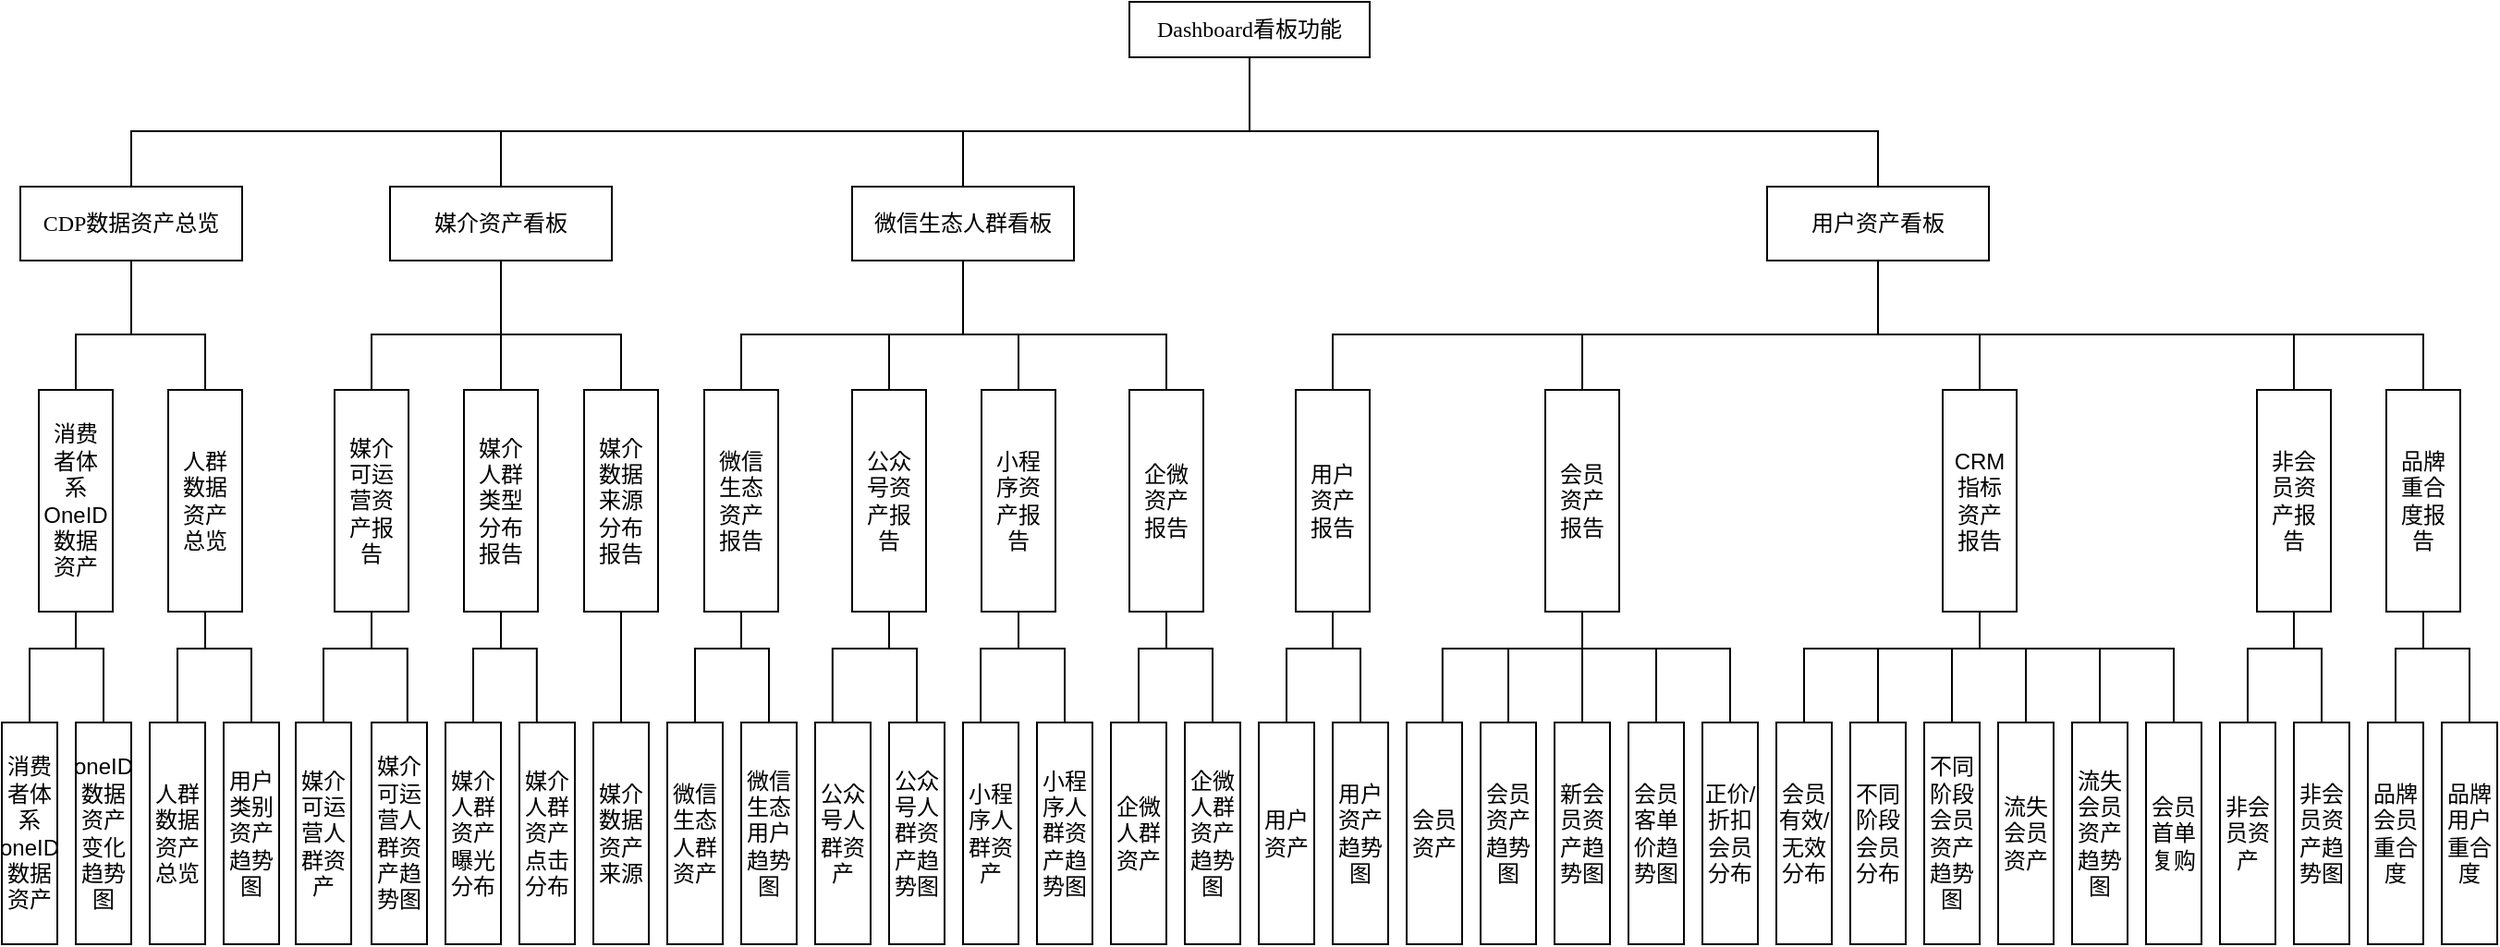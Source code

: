 <mxfile version="20.5.1" type="github"><diagram id="igIkLWl_I8CNIf3-y0DH" name="第 1 页"><mxGraphModel dx="1454" dy="836" grid="1" gridSize="10" guides="1" tooltips="1" connect="1" arrows="1" fold="1" page="1" pageScale="1" pageWidth="827" pageHeight="1169" math="0" shadow="0"><root><mxCell id="0"/><mxCell id="1" parent="0"/><mxCell id="1S4eVNWtwclJiUYLLemy-1" value="&lt;font style=&quot;font-size: 12px;&quot;&gt;&lt;span style=&quot;font-family: Calibri; text-align: justify; background-color: initial;&quot;&gt;D&lt;/span&gt;&lt;span style=&quot;text-align: justify; background-color: initial; font-family: 宋体;&quot;&gt;&lt;font style=&quot;font-size: 12px;&quot; face=&quot;Calibri&quot;&gt;ash&lt;/font&gt;&lt;/span&gt;&lt;span style=&quot;font-family: Calibri; text-align: justify; background-color: initial;&quot;&gt;board&lt;/span&gt;&lt;/font&gt;&lt;span style=&quot;font-family: Calibri; text-align: justify; background-color: initial;&quot;&gt;&lt;font style=&quot;font-size: 12px;&quot;&gt;看板&lt;/font&gt;&lt;/span&gt;功能" style="rounded=0;whiteSpace=wrap;html=1;" parent="1" vertex="1"><mxGeometry x="1040" y="130" width="130" height="30" as="geometry"/></mxCell><mxCell id="1S4eVNWtwclJiUYLLemy-4" value="&lt;div style=&quot;text-align: justify;&quot;&gt;&lt;span style=&quot;background-color: initial;&quot;&gt;&lt;font face=&quot;Calibri&quot;&gt;媒介资产看板&lt;/font&gt;&lt;/span&gt;&lt;/div&gt;" style="rounded=0;whiteSpace=wrap;html=1;" parent="1" vertex="1"><mxGeometry x="640" y="230" width="120" height="40" as="geometry"/></mxCell><mxCell id="1S4eVNWtwclJiUYLLemy-12" value="消费&lt;br&gt;者体&lt;br&gt;系OneID数据&lt;br&gt;资产" style="rounded=0;whiteSpace=wrap;html=1;" parent="1" vertex="1"><mxGeometry x="450" y="340" width="40" height="120" as="geometry"/></mxCell><mxCell id="1S4eVNWtwclJiUYLLemy-13" value="人群&lt;br&gt;数据&lt;br&gt;资产&lt;br&gt;总览" style="rounded=0;whiteSpace=wrap;html=1;" parent="1" vertex="1"><mxGeometry x="520" y="340" width="40" height="120" as="geometry"/></mxCell><mxCell id="1S4eVNWtwclJiUYLLemy-15" value="媒介&lt;br&gt;数据&lt;br&gt;来源&lt;br&gt;分布&lt;br&gt;报告" style="rounded=0;whiteSpace=wrap;html=1;" parent="1" vertex="1"><mxGeometry x="745" y="340" width="40" height="120" as="geometry"/></mxCell><mxCell id="1S4eVNWtwclJiUYLLemy-17" value="公众&lt;br&gt;号资&lt;br&gt;产报&lt;br&gt;告" style="rounded=0;whiteSpace=wrap;html=1;" parent="1" vertex="1"><mxGeometry x="890" y="340" width="40" height="120" as="geometry"/></mxCell><mxCell id="1S4eVNWtwclJiUYLLemy-19" value="媒介&lt;br&gt;可运&lt;br&gt;营资&lt;br&gt;产报&lt;br&gt;告" style="rounded=0;whiteSpace=wrap;html=1;" parent="1" vertex="1"><mxGeometry x="610" y="340" width="40" height="120" as="geometry"/></mxCell><mxCell id="1S4eVNWtwclJiUYLLemy-20" value="微信&lt;br&gt;生态&lt;br&gt;资产&lt;br&gt;报告" style="rounded=0;whiteSpace=wrap;html=1;" parent="1" vertex="1"><mxGeometry x="810" y="340" width="40" height="120" as="geometry"/></mxCell><mxCell id="1S4eVNWtwclJiUYLLemy-21" value="消费者体系oneID数据资产" style="rounded=0;whiteSpace=wrap;html=1;" parent="1" vertex="1"><mxGeometry x="430" y="520" width="30" height="120" as="geometry"/></mxCell><mxCell id="1S4eVNWtwclJiUYLLemy-27" value="oneID数据资产变化趋势图" style="rounded=0;whiteSpace=wrap;html=1;" parent="1" vertex="1"><mxGeometry x="470" y="520" width="30" height="120" as="geometry"/></mxCell><mxCell id="1S4eVNWtwclJiUYLLemy-28" value="人群数据资产总览" style="rounded=0;whiteSpace=wrap;html=1;" parent="1" vertex="1"><mxGeometry x="510" y="520" width="30" height="120" as="geometry"/></mxCell><mxCell id="1S4eVNWtwclJiUYLLemy-33" value="用户类别资产趋势图" style="rounded=0;whiteSpace=wrap;html=1;" parent="1" vertex="1"><mxGeometry x="550" y="520" width="30" height="120" as="geometry"/></mxCell><mxCell id="1S4eVNWtwclJiUYLLemy-35" value="媒介可运营人群资产" style="rounded=0;whiteSpace=wrap;html=1;" parent="1" vertex="1"><mxGeometry x="589" y="520" width="30" height="120" as="geometry"/></mxCell><mxCell id="1S4eVNWtwclJiUYLLemy-38" value="媒介可运营人群资产趋势图" style="rounded=0;whiteSpace=wrap;html=1;" parent="1" vertex="1"><mxGeometry x="630" y="520" width="30" height="120" as="geometry"/></mxCell><mxCell id="1S4eVNWtwclJiUYLLemy-39" value="媒介人群资产曝光分布" style="rounded=0;whiteSpace=wrap;html=1;" parent="1" vertex="1"><mxGeometry x="670" y="520" width="30" height="120" as="geometry"/></mxCell><mxCell id="1S4eVNWtwclJiUYLLemy-42" value="媒介人群资产点击分布" style="rounded=0;whiteSpace=wrap;html=1;" parent="1" vertex="1"><mxGeometry x="710" y="520" width="30" height="120" as="geometry"/></mxCell><mxCell id="1S4eVNWtwclJiUYLLemy-44" value="媒介数据资产来源" style="rounded=0;whiteSpace=wrap;html=1;" parent="1" vertex="1"><mxGeometry x="750" y="520" width="30" height="120" as="geometry"/></mxCell><mxCell id="1S4eVNWtwclJiUYLLemy-47" value="微信生态人群资产" style="rounded=0;whiteSpace=wrap;html=1;" parent="1" vertex="1"><mxGeometry x="790" y="520" width="30" height="120" as="geometry"/></mxCell><mxCell id="1S4eVNWtwclJiUYLLemy-48" value="微信生态用户趋势图" style="rounded=0;whiteSpace=wrap;html=1;" parent="1" vertex="1"><mxGeometry x="830" y="520" width="30" height="120" as="geometry"/></mxCell><mxCell id="1S4eVNWtwclJiUYLLemy-49" value="公众号人群资产" style="rounded=0;whiteSpace=wrap;html=1;" parent="1" vertex="1"><mxGeometry x="870" y="520" width="30" height="120" as="geometry"/></mxCell><mxCell id="1S4eVNWtwclJiUYLLemy-50" value="公众号人群资产趋势图" style="rounded=0;whiteSpace=wrap;html=1;" parent="1" vertex="1"><mxGeometry x="910" y="520" width="30" height="120" as="geometry"/></mxCell><mxCell id="1S4eVNWtwclJiUYLLemy-51" value="小程序人群资产" style="rounded=0;whiteSpace=wrap;html=1;" parent="1" vertex="1"><mxGeometry x="950" y="520" width="30" height="120" as="geometry"/></mxCell><mxCell id="1S4eVNWtwclJiUYLLemy-52" value="小程序人群资产趋势图" style="rounded=0;whiteSpace=wrap;html=1;" parent="1" vertex="1"><mxGeometry x="990" y="520" width="30" height="120" as="geometry"/></mxCell><mxCell id="1S4eVNWtwclJiUYLLemy-53" value="企微人群资产" style="rounded=0;whiteSpace=wrap;html=1;" parent="1" vertex="1"><mxGeometry x="1030" y="520" width="30" height="120" as="geometry"/></mxCell><mxCell id="1S4eVNWtwclJiUYLLemy-54" value="" style="endArrow=none;html=1;rounded=0;fontFamily=Helvetica;fontSize=12;exitX=0.5;exitY=0;exitDx=0;exitDy=0;" parent="1" source="1S4eVNWtwclJiUYLLemy-13" edge="1"><mxGeometry width="50" height="50" relative="1" as="geometry"><mxPoint x="710" y="410" as="sourcePoint"/><mxPoint x="470" y="310" as="targetPoint"/><Array as="points"><mxPoint x="540" y="310"/></Array></mxGeometry></mxCell><mxCell id="1S4eVNWtwclJiUYLLemy-55" value="" style="endArrow=none;html=1;rounded=0;fontFamily=Helvetica;fontSize=12;entryX=0.5;entryY=1;entryDx=0;entryDy=0;exitX=0.5;exitY=0;exitDx=0;exitDy=0;" parent="1" source="1S4eVNWtwclJiUYLLemy-12" target="w-ZVVSlZ8ugfORYiKf1F-1" edge="1"><mxGeometry width="50" height="50" relative="1" as="geometry"><mxPoint x="500" y="350" as="sourcePoint"/><mxPoint x="410" y="290" as="targetPoint"/><Array as="points"><mxPoint x="470" y="310"/><mxPoint x="500" y="310"/></Array></mxGeometry></mxCell><mxCell id="1S4eVNWtwclJiUYLLemy-56" value="" style="endArrow=none;html=1;rounded=0;fontFamily=Helvetica;fontSize=12;entryX=0.5;entryY=1;entryDx=0;entryDy=0;exitX=0.5;exitY=0;exitDx=0;exitDy=0;" parent="1" source="1S4eVNWtwclJiUYLLemy-19" target="1S4eVNWtwclJiUYLLemy-4" edge="1"><mxGeometry width="50" height="50" relative="1" as="geometry"><mxPoint x="290" y="360" as="sourcePoint"/><mxPoint x="210" y="310" as="targetPoint"/><Array as="points"><mxPoint x="630" y="310"/><mxPoint x="700" y="310"/></Array></mxGeometry></mxCell><mxCell id="1S4eVNWtwclJiUYLLemy-57" value="" style="endArrow=none;html=1;rounded=0;fontFamily=Helvetica;fontSize=12;exitX=0.5;exitY=1;exitDx=0;exitDy=0;entryX=0.5;entryY=0;entryDx=0;entryDy=0;" parent="1" source="1S4eVNWtwclJiUYLLemy-4" target="1S4eVNWtwclJiUYLLemy-15" edge="1"><mxGeometry width="50" height="50" relative="1" as="geometry"><mxPoint x="300" y="370" as="sourcePoint"/><mxPoint x="190" y="290" as="targetPoint"/><Array as="points"><mxPoint x="700" y="310"/><mxPoint x="765" y="310"/></Array></mxGeometry></mxCell><mxCell id="1S4eVNWtwclJiUYLLemy-58" value="" style="endArrow=none;html=1;rounded=0;fontFamily=Helvetica;fontSize=12;entryX=0.5;entryY=1;entryDx=0;entryDy=0;exitX=0.5;exitY=0;exitDx=0;exitDy=0;" parent="1" source="1S4eVNWtwclJiUYLLemy-20" target="w-ZVVSlZ8ugfORYiKf1F-2" edge="1"><mxGeometry width="50" height="50" relative="1" as="geometry"><mxPoint x="250" y="380" as="sourcePoint"/><mxPoint x="830" y="290" as="targetPoint"/><Array as="points"><mxPoint x="830" y="310"/><mxPoint x="950" y="310"/></Array></mxGeometry></mxCell><mxCell id="1S4eVNWtwclJiUYLLemy-59" value="" style="endArrow=none;html=1;rounded=0;fontFamily=Helvetica;fontSize=12;entryX=0.5;entryY=1;entryDx=0;entryDy=0;exitX=0.5;exitY=0;exitDx=0;exitDy=0;" parent="1" source="1S4eVNWtwclJiUYLLemy-17" target="w-ZVVSlZ8ugfORYiKf1F-2" edge="1"><mxGeometry width="50" height="50" relative="1" as="geometry"><mxPoint x="260" y="390" as="sourcePoint"/><mxPoint x="830" y="290" as="targetPoint"/><Array as="points"><mxPoint x="910" y="310"/><mxPoint x="950" y="310"/></Array></mxGeometry></mxCell><mxCell id="1S4eVNWtwclJiUYLLemy-60" value="" style="endArrow=none;html=1;rounded=0;fontFamily=Helvetica;fontSize=12;entryX=0.5;entryY=1;entryDx=0;entryDy=0;exitX=0.5;exitY=0;exitDx=0;exitDy=0;" parent="1" source="1S4eVNWtwclJiUYLLemy-21" target="1S4eVNWtwclJiUYLLemy-12" edge="1"><mxGeometry width="50" height="50" relative="1" as="geometry"><mxPoint x="610" y="400" as="sourcePoint"/><mxPoint x="530" y="350" as="targetPoint"/><Array as="points"><mxPoint x="445" y="480"/><mxPoint x="470" y="480"/></Array></mxGeometry></mxCell><mxCell id="1S4eVNWtwclJiUYLLemy-63" value="" style="endArrow=none;html=1;rounded=0;fontFamily=Helvetica;fontSize=12;entryX=0.5;entryY=1;entryDx=0;entryDy=0;exitX=0.5;exitY=0;exitDx=0;exitDy=0;" parent="1" source="1S4eVNWtwclJiUYLLemy-28" target="1S4eVNWtwclJiUYLLemy-13" edge="1"><mxGeometry width="50" height="50" relative="1" as="geometry"><mxPoint x="420" y="520" as="sourcePoint"/><mxPoint x="760" y="510" as="targetPoint"/><Array as="points"><mxPoint x="525" y="480"/><mxPoint x="540" y="480"/></Array></mxGeometry></mxCell><mxCell id="1S4eVNWtwclJiUYLLemy-68" value="" style="endArrow=none;html=1;rounded=0;fontFamily=Helvetica;fontSize=12;entryX=0.5;entryY=1;entryDx=0;entryDy=0;exitX=0.5;exitY=0;exitDx=0;exitDy=0;" parent="1" source="1S4eVNWtwclJiUYLLemy-35" target="1S4eVNWtwclJiUYLLemy-19" edge="1"><mxGeometry width="50" height="50" relative="1" as="geometry"><mxPoint x="570" y="520" as="sourcePoint"/><mxPoint x="640" y="460" as="targetPoint"/><Array as="points"><mxPoint x="604" y="480"/><mxPoint x="630" y="480"/></Array></mxGeometry></mxCell><mxCell id="1S4eVNWtwclJiUYLLemy-75" value="" style="endArrow=none;html=1;rounded=0;fontFamily=Helvetica;fontSize=12;edgeStyle=elbowEdgeStyle;elbow=vertical;entryX=0.5;entryY=1;entryDx=0;entryDy=0;exitX=0.5;exitY=0;exitDx=0;exitDy=0;" parent="1" source="1S4eVNWtwclJiUYLLemy-27" target="1S4eVNWtwclJiUYLLemy-12" edge="1"><mxGeometry width="50" height="50" relative="1" as="geometry"><mxPoint x="449.41" y="520" as="sourcePoint"/><mxPoint x="449.41" y="460" as="targetPoint"/><Array as="points"><mxPoint x="470" y="480"/><mxPoint x="410" y="480"/></Array></mxGeometry></mxCell><mxCell id="1S4eVNWtwclJiUYLLemy-80" value="" style="endArrow=none;html=1;rounded=0;fontFamily=Helvetica;fontSize=12;edgeStyle=elbowEdgeStyle;elbow=vertical;entryX=0.5;entryY=1;entryDx=0;entryDy=0;exitX=0.5;exitY=0;exitDx=0;exitDy=0;" parent="1" source="1S4eVNWtwclJiUYLLemy-33" target="1S4eVNWtwclJiUYLLemy-13" edge="1"><mxGeometry width="50" height="50" relative="1" as="geometry"><mxPoint x="569.41" y="520" as="sourcePoint"/><mxPoint x="569.41" y="460" as="targetPoint"/><Array as="points"><mxPoint x="565" y="480"/></Array></mxGeometry></mxCell><mxCell id="1S4eVNWtwclJiUYLLemy-83" value="" style="endArrow=none;html=1;rounded=0;fontFamily=Helvetica;fontSize=12;edgeStyle=elbowEdgeStyle;elbow=vertical;entryX=0.5;entryY=1;entryDx=0;entryDy=0;" parent="1" target="1S4eVNWtwclJiUYLLemy-19" edge="1"><mxGeometry width="50" height="50" relative="1" as="geometry"><mxPoint x="649.41" y="520" as="sourcePoint"/><mxPoint x="640" y="460" as="targetPoint"/><Array as="points"><mxPoint x="650" y="480"/></Array></mxGeometry></mxCell><mxCell id="1S4eVNWtwclJiUYLLemy-84" value="" style="endArrow=none;html=1;rounded=0;fontFamily=Helvetica;fontSize=12;edgeStyle=elbowEdgeStyle;elbow=vertical;entryX=0.5;entryY=1;entryDx=0;entryDy=0;exitX=0.5;exitY=0;exitDx=0;exitDy=0;" parent="1" source="1S4eVNWtwclJiUYLLemy-39" target="w-ZVVSlZ8ugfORYiKf1F-5" edge="1"><mxGeometry width="50" height="50" relative="1" as="geometry"><mxPoint x="629.41" y="520" as="sourcePoint"/><mxPoint x="590" y="460" as="targetPoint"/><Array as="points"><mxPoint x="670" y="480"/></Array></mxGeometry></mxCell><mxCell id="1S4eVNWtwclJiUYLLemy-87" value="" style="endArrow=none;html=1;rounded=0;fontFamily=Helvetica;fontSize=12;edgeStyle=elbowEdgeStyle;elbow=vertical;entryX=0.5;entryY=1;entryDx=0;entryDy=0;" parent="1" target="w-ZVVSlZ8ugfORYiKf1F-5" edge="1"><mxGeometry width="50" height="50" relative="1" as="geometry"><mxPoint x="719.41" y="520" as="sourcePoint"/><mxPoint x="719.41" y="460" as="targetPoint"/><Array as="points"><mxPoint x="740" y="480"/></Array></mxGeometry></mxCell><mxCell id="1S4eVNWtwclJiUYLLemy-89" value="" style="endArrow=none;html=1;rounded=0;fontFamily=Helvetica;fontSize=12;edgeStyle=elbowEdgeStyle;elbow=vertical;entryX=0.5;entryY=1;entryDx=0;entryDy=0;exitX=0.5;exitY=0;exitDx=0;exitDy=0;" parent="1" source="1S4eVNWtwclJiUYLLemy-44" target="1S4eVNWtwclJiUYLLemy-15" edge="1"><mxGeometry width="50" height="50" relative="1" as="geometry"><mxPoint x="780.0" y="520" as="sourcePoint"/><mxPoint x="780.0" y="460" as="targetPoint"/><Array as="points"><mxPoint x="770" y="480"/></Array></mxGeometry></mxCell><mxCell id="1S4eVNWtwclJiUYLLemy-92" value="" style="endArrow=none;html=1;rounded=0;fontFamily=Helvetica;fontSize=12;edgeStyle=elbowEdgeStyle;elbow=vertical;entryX=0.5;entryY=1;entryDx=0;entryDy=0;exitX=0.5;exitY=0;exitDx=0;exitDy=0;" parent="1" source="1S4eVNWtwclJiUYLLemy-47" target="1S4eVNWtwclJiUYLLemy-20" edge="1"><mxGeometry width="50" height="50" relative="1" as="geometry"><mxPoint x="769.41" y="520" as="sourcePoint"/><mxPoint x="769.41" y="460" as="targetPoint"/><Array as="points"><mxPoint x="810" y="480"/></Array></mxGeometry></mxCell><mxCell id="1S4eVNWtwclJiUYLLemy-93" value="" style="endArrow=none;html=1;rounded=0;fontFamily=Helvetica;fontSize=12;edgeStyle=elbowEdgeStyle;elbow=vertical;entryX=0.5;entryY=1;entryDx=0;entryDy=0;exitX=0.5;exitY=0;exitDx=0;exitDy=0;" parent="1" source="1S4eVNWtwclJiUYLLemy-48" target="1S4eVNWtwclJiUYLLemy-20" edge="1"><mxGeometry width="50" height="50" relative="1" as="geometry"><mxPoint x="799.41" y="520" as="sourcePoint"/><mxPoint x="799.41" y="460" as="targetPoint"/><Array as="points"><mxPoint x="820" y="480"/></Array></mxGeometry></mxCell><mxCell id="1S4eVNWtwclJiUYLLemy-96" value="" style="endArrow=none;html=1;rounded=0;fontFamily=Helvetica;fontSize=12;edgeStyle=elbowEdgeStyle;elbow=vertical;entryX=0.5;entryY=1;entryDx=0;entryDy=0;" parent="1" target="1S4eVNWtwclJiUYLLemy-17" edge="1"><mxGeometry width="50" height="50" relative="1" as="geometry"><mxPoint x="879.41" y="520" as="sourcePoint"/><mxPoint x="879.41" y="460" as="targetPoint"/><Array as="points"><mxPoint x="860" y="480"/></Array></mxGeometry></mxCell><mxCell id="1S4eVNWtwclJiUYLLemy-97" value="" style="endArrow=none;html=1;rounded=0;fontFamily=Helvetica;fontSize=12;edgeStyle=elbowEdgeStyle;elbow=vertical;entryX=0.5;entryY=1;entryDx=0;entryDy=0;exitX=0.5;exitY=0;exitDx=0;exitDy=0;" parent="1" source="1S4eVNWtwclJiUYLLemy-50" target="1S4eVNWtwclJiUYLLemy-17" edge="1"><mxGeometry width="50" height="50" relative="1" as="geometry"><mxPoint x="909.41" y="520" as="sourcePoint"/><mxPoint x="909.41" y="460" as="targetPoint"/><Array as="points"><mxPoint x="920" y="480"/><mxPoint x="880" y="480"/></Array></mxGeometry></mxCell><mxCell id="1S4eVNWtwclJiUYLLemy-98" value="" style="endArrow=none;html=1;rounded=0;fontFamily=Helvetica;fontSize=12;edgeStyle=elbowEdgeStyle;elbow=vertical;entryX=0.5;entryY=1;entryDx=0;entryDy=0;exitX=0.5;exitY=0;exitDx=0;exitDy=0;" parent="1" source="1S4eVNWtwclJiUYLLemy-52" target="w-ZVVSlZ8ugfORYiKf1F-9" edge="1"><mxGeometry width="50" height="50" relative="1" as="geometry"><mxPoint x="929.41" y="520" as="sourcePoint"/><mxPoint x="929.41" y="460" as="targetPoint"/><Array as="points"><mxPoint x="980" y="480"/></Array></mxGeometry></mxCell><mxCell id="w-ZVVSlZ8ugfORYiKf1F-1" value="&lt;div style=&quot;text-align: justify;&quot;&gt;&lt;font face=&quot;Calibri&quot;&gt;CDP数据资产总览&lt;/font&gt;&lt;/div&gt;" style="rounded=0;whiteSpace=wrap;html=1;" parent="1" vertex="1"><mxGeometry x="440" y="230" width="120" height="40" as="geometry"/></mxCell><mxCell id="w-ZVVSlZ8ugfORYiKf1F-2" value="&lt;div style=&quot;text-align: justify;&quot;&gt;&lt;span style=&quot;background-color: initial;&quot;&gt;&lt;font face=&quot;Calibri&quot;&gt;微信生态人群看板&lt;/font&gt;&lt;/span&gt;&lt;/div&gt;" style="rounded=0;whiteSpace=wrap;html=1;" parent="1" vertex="1"><mxGeometry x="890" y="230" width="120" height="40" as="geometry"/></mxCell><mxCell id="w-ZVVSlZ8ugfORYiKf1F-3" value="&lt;div style=&quot;text-align: justify;&quot;&gt;&lt;span style=&quot;background-color: initial;&quot;&gt;&lt;font face=&quot;Calibri&quot;&gt;用户资产看板&lt;/font&gt;&lt;/span&gt;&lt;/div&gt;" style="rounded=0;whiteSpace=wrap;html=1;" parent="1" vertex="1"><mxGeometry x="1385" y="230" width="120" height="40" as="geometry"/></mxCell><mxCell id="w-ZVVSlZ8ugfORYiKf1F-5" value="媒介&lt;br&gt;人群&lt;br&gt;类型&lt;br&gt;分布&lt;br&gt;报告" style="rounded=0;whiteSpace=wrap;html=1;" parent="1" vertex="1"><mxGeometry x="680" y="340" width="40" height="120" as="geometry"/></mxCell><mxCell id="w-ZVVSlZ8ugfORYiKf1F-8" value="" style="endArrow=none;html=1;rounded=0;fontSize=12;entryX=0.5;entryY=1;entryDx=0;entryDy=0;exitX=0.5;exitY=0;exitDx=0;exitDy=0;" parent="1" source="w-ZVVSlZ8ugfORYiKf1F-5" target="1S4eVNWtwclJiUYLLemy-4" edge="1"><mxGeometry width="50" height="50" relative="1" as="geometry"><mxPoint x="330" y="420" as="sourcePoint"/><mxPoint x="380" y="370" as="targetPoint"/></mxGeometry></mxCell><mxCell id="w-ZVVSlZ8ugfORYiKf1F-9" value="小程&lt;br&gt;序资&lt;br&gt;产报&lt;br&gt;告" style="rounded=0;whiteSpace=wrap;html=1;" parent="1" vertex="1"><mxGeometry x="960" y="340" width="40" height="120" as="geometry"/></mxCell><mxCell id="w-ZVVSlZ8ugfORYiKf1F-10" value="企微&lt;br&gt;资产&lt;br&gt;报告" style="rounded=0;whiteSpace=wrap;html=1;" parent="1" vertex="1"><mxGeometry x="1040" y="340" width="40" height="120" as="geometry"/></mxCell><mxCell id="w-ZVVSlZ8ugfORYiKf1F-11" value="企微人群资产趋势图" style="rounded=0;whiteSpace=wrap;html=1;" parent="1" vertex="1"><mxGeometry x="1070" y="520" width="30" height="120" as="geometry"/></mxCell><mxCell id="w-ZVVSlZ8ugfORYiKf1F-12" value="" style="endArrow=none;html=1;rounded=0;fontFamily=Helvetica;fontSize=12;edgeStyle=elbowEdgeStyle;elbow=vertical;entryX=0.5;entryY=1;entryDx=0;entryDy=0;" parent="1" target="w-ZVVSlZ8ugfORYiKf1F-9" edge="1"><mxGeometry width="50" height="50" relative="1" as="geometry"><mxPoint x="959.55" y="520" as="sourcePoint"/><mxPoint x="959.55" y="460" as="targetPoint"/><Array as="points"><mxPoint x="970" y="480"/></Array></mxGeometry></mxCell><mxCell id="w-ZVVSlZ8ugfORYiKf1F-13" value="" style="endArrow=none;html=1;rounded=0;fontFamily=Helvetica;fontSize=12;edgeStyle=elbowEdgeStyle;elbow=vertical;entryX=0.5;entryY=1;entryDx=0;entryDy=0;exitX=0.5;exitY=0;exitDx=0;exitDy=0;" parent="1" source="1S4eVNWtwclJiUYLLemy-53" target="w-ZVVSlZ8ugfORYiKf1F-10" edge="1"><mxGeometry width="50" height="50" relative="1" as="geometry"><mxPoint x="1019.55" y="520" as="sourcePoint"/><mxPoint x="1040" y="460" as="targetPoint"/><Array as="points"><mxPoint x="1040" y="480"/></Array></mxGeometry></mxCell><mxCell id="w-ZVVSlZ8ugfORYiKf1F-14" value="" style="endArrow=none;html=1;rounded=0;fontFamily=Helvetica;fontSize=12;edgeStyle=elbowEdgeStyle;elbow=vertical;entryX=0.5;entryY=1;entryDx=0;entryDy=0;exitX=0.5;exitY=0;exitDx=0;exitDy=0;" parent="1" target="w-ZVVSlZ8ugfORYiKf1F-10" edge="1"><mxGeometry width="50" height="50" relative="1" as="geometry"><mxPoint x="1085.0" y="520" as="sourcePoint"/><mxPoint x="1060" y="460" as="targetPoint"/><Array as="points"><mxPoint x="1060" y="480"/></Array></mxGeometry></mxCell><mxCell id="w-ZVVSlZ8ugfORYiKf1F-15" value="" style="endArrow=none;html=1;rounded=0;fontFamily=Helvetica;fontSize=12;entryX=0.5;entryY=1;entryDx=0;entryDy=0;exitX=0.5;exitY=0;exitDx=0;exitDy=0;" parent="1" source="w-ZVVSlZ8ugfORYiKf1F-9" target="w-ZVVSlZ8ugfORYiKf1F-2" edge="1"><mxGeometry width="50" height="50" relative="1" as="geometry"><mxPoint x="930" y="340" as="sourcePoint"/><mxPoint x="920" y="290" as="targetPoint"/><Array as="points"><mxPoint x="980" y="310"/><mxPoint x="930" y="310"/><mxPoint x="950" y="310"/></Array></mxGeometry></mxCell><mxCell id="w-ZVVSlZ8ugfORYiKf1F-16" value="" style="endArrow=none;html=1;rounded=0;fontFamily=Helvetica;fontSize=12;entryX=0.5;entryY=1;entryDx=0;entryDy=0;exitX=0.5;exitY=0;exitDx=0;exitDy=0;" parent="1" source="w-ZVVSlZ8ugfORYiKf1F-10" target="w-ZVVSlZ8ugfORYiKf1F-2" edge="1"><mxGeometry width="50" height="50" relative="1" as="geometry"><mxPoint x="1020" y="340" as="sourcePoint"/><mxPoint x="980" y="210" as="targetPoint"/><Array as="points"><mxPoint x="1060" y="310"/><mxPoint x="1020" y="310"/><mxPoint x="950" y="310"/></Array></mxGeometry></mxCell><mxCell id="w-ZVVSlZ8ugfORYiKf1F-17" value="会员&lt;br&gt;资产&lt;br&gt;报告" style="rounded=0;whiteSpace=wrap;html=1;" parent="1" vertex="1"><mxGeometry x="1265" y="340" width="40" height="120" as="geometry"/></mxCell><mxCell id="w-ZVVSlZ8ugfORYiKf1F-18" value="用户&lt;br&gt;资产&lt;br&gt;报告" style="rounded=0;whiteSpace=wrap;html=1;" parent="1" vertex="1"><mxGeometry x="1130" y="340" width="40" height="120" as="geometry"/></mxCell><mxCell id="w-ZVVSlZ8ugfORYiKf1F-19" value="用户资产" style="rounded=0;whiteSpace=wrap;html=1;" parent="1" vertex="1"><mxGeometry x="1110" y="520" width="30" height="120" as="geometry"/></mxCell><mxCell id="w-ZVVSlZ8ugfORYiKf1F-20" value="用户资产趋势图" style="rounded=0;whiteSpace=wrap;html=1;" parent="1" vertex="1"><mxGeometry x="1150" y="520" width="30" height="120" as="geometry"/></mxCell><mxCell id="w-ZVVSlZ8ugfORYiKf1F-21" value="会员资产" style="rounded=0;whiteSpace=wrap;html=1;" parent="1" vertex="1"><mxGeometry x="1190" y="520" width="30" height="120" as="geometry"/></mxCell><mxCell id="w-ZVVSlZ8ugfORYiKf1F-22" value="会员资产趋势图" style="rounded=0;whiteSpace=wrap;html=1;" parent="1" vertex="1"><mxGeometry x="1230" y="520" width="30" height="120" as="geometry"/></mxCell><mxCell id="w-ZVVSlZ8ugfORYiKf1F-23" value="会员有效/无效分布" style="rounded=0;whiteSpace=wrap;html=1;" parent="1" vertex="1"><mxGeometry x="1390" y="520" width="30" height="120" as="geometry"/></mxCell><mxCell id="w-ZVVSlZ8ugfORYiKf1F-24" value="不同阶段会员资产趋势图" style="rounded=0;whiteSpace=wrap;html=1;" parent="1" vertex="1"><mxGeometry x="1470" y="520" width="30" height="120" as="geometry"/></mxCell><mxCell id="w-ZVVSlZ8ugfORYiKf1F-25" value="非会员资产" style="rounded=0;whiteSpace=wrap;html=1;" parent="1" vertex="1"><mxGeometry x="1630" y="520" width="30" height="120" as="geometry"/></mxCell><mxCell id="w-ZVVSlZ8ugfORYiKf1F-26" value="" style="endArrow=none;html=1;rounded=0;fontFamily=Helvetica;fontSize=12;edgeStyle=elbowEdgeStyle;elbow=vertical;entryX=0.5;entryY=1;entryDx=0;entryDy=0;exitX=0.5;exitY=0;exitDx=0;exitDy=0;" parent="1" source="w-ZVVSlZ8ugfORYiKf1F-19" target="w-ZVVSlZ8ugfORYiKf1F-18" edge="1"><mxGeometry width="50" height="50" relative="1" as="geometry"><mxPoint x="1089.41" y="520" as="sourcePoint"/><mxPoint x="1089.41" y="460" as="targetPoint"/><Array as="points"><mxPoint x="1130" y="480"/></Array></mxGeometry></mxCell><mxCell id="w-ZVVSlZ8ugfORYiKf1F-27" value="" style="endArrow=none;html=1;rounded=0;fontFamily=Helvetica;fontSize=12;edgeStyle=elbowEdgeStyle;elbow=vertical;entryX=0.5;entryY=1;entryDx=0;entryDy=0;exitX=0.5;exitY=0;exitDx=0;exitDy=0;" parent="1" source="w-ZVVSlZ8ugfORYiKf1F-20" target="w-ZVVSlZ8ugfORYiKf1F-18" edge="1"><mxGeometry width="50" height="50" relative="1" as="geometry"><mxPoint x="1119.41" y="520" as="sourcePoint"/><mxPoint x="1119.41" y="460" as="targetPoint"/><Array as="points"><mxPoint x="1140" y="480"/></Array></mxGeometry></mxCell><mxCell id="w-ZVVSlZ8ugfORYiKf1F-28" value="" style="endArrow=none;html=1;rounded=0;fontFamily=Helvetica;fontSize=12;edgeStyle=elbowEdgeStyle;elbow=vertical;entryX=0.5;entryY=1;entryDx=0;entryDy=0;" parent="1" target="w-ZVVSlZ8ugfORYiKf1F-17" edge="1"><mxGeometry width="50" height="50" relative="1" as="geometry"><mxPoint x="1209.41" y="520" as="sourcePoint"/><mxPoint x="1209.41" y="460" as="targetPoint"/><Array as="points"><mxPoint x="1190" y="480"/></Array></mxGeometry></mxCell><mxCell id="w-ZVVSlZ8ugfORYiKf1F-29" value="" style="endArrow=none;html=1;rounded=0;fontFamily=Helvetica;fontSize=12;edgeStyle=elbowEdgeStyle;elbow=vertical;entryX=0.5;entryY=1;entryDx=0;entryDy=0;exitX=0.5;exitY=0;exitDx=0;exitDy=0;" parent="1" source="w-ZVVSlZ8ugfORYiKf1F-22" target="w-ZVVSlZ8ugfORYiKf1F-17" edge="1"><mxGeometry width="50" height="50" relative="1" as="geometry"><mxPoint x="1239.41" y="520" as="sourcePoint"/><mxPoint x="1239.41" y="460" as="targetPoint"/><Array as="points"><mxPoint x="1280" y="480"/><mxPoint x="1250" y="500"/><mxPoint x="1210" y="480"/></Array></mxGeometry></mxCell><mxCell id="w-ZVVSlZ8ugfORYiKf1F-30" value="" style="endArrow=none;html=1;rounded=0;fontFamily=Helvetica;fontSize=12;edgeStyle=elbowEdgeStyle;elbow=vertical;entryX=0.5;entryY=1;entryDx=0;entryDy=0;exitX=0.5;exitY=0;exitDx=0;exitDy=0;" parent="1" source="w-ZVVSlZ8ugfORYiKf1F-24" target="w-ZVVSlZ8ugfORYiKf1F-31" edge="1"><mxGeometry width="50" height="50" relative="1" as="geometry"><mxPoint x="1449.41" y="520" as="sourcePoint"/><mxPoint x="1449.41" y="460" as="targetPoint"/><Array as="points"><mxPoint x="1500" y="480"/></Array></mxGeometry></mxCell><mxCell id="w-ZVVSlZ8ugfORYiKf1F-31" value="CRM指标&lt;br&gt;资产&lt;br&gt;报告" style="rounded=0;whiteSpace=wrap;html=1;" parent="1" vertex="1"><mxGeometry x="1480" y="340" width="40" height="120" as="geometry"/></mxCell><mxCell id="w-ZVVSlZ8ugfORYiKf1F-32" value="非会&lt;br&gt;员资&lt;br&gt;产报&lt;br&gt;告" style="rounded=0;whiteSpace=wrap;html=1;" parent="1" vertex="1"><mxGeometry x="1650" y="340" width="40" height="120" as="geometry"/></mxCell><mxCell id="w-ZVVSlZ8ugfORYiKf1F-33" value="非会员资产趋势图" style="rounded=0;whiteSpace=wrap;html=1;" parent="1" vertex="1"><mxGeometry x="1670" y="520" width="30" height="120" as="geometry"/></mxCell><mxCell id="w-ZVVSlZ8ugfORYiKf1F-34" value="" style="endArrow=none;html=1;rounded=0;fontFamily=Helvetica;fontSize=12;edgeStyle=elbowEdgeStyle;elbow=vertical;entryX=0.5;entryY=1;entryDx=0;entryDy=0;exitX=0.5;exitY=0;exitDx=0;exitDy=0;" parent="1" source="w-ZVVSlZ8ugfORYiKf1F-23" target="w-ZVVSlZ8ugfORYiKf1F-31" edge="1"><mxGeometry width="50" height="50" relative="1" as="geometry"><mxPoint x="1479.55" y="520" as="sourcePoint"/><mxPoint x="1479.55" y="460" as="targetPoint"/><Array as="points"><mxPoint x="1490" y="480"/></Array></mxGeometry></mxCell><mxCell id="w-ZVVSlZ8ugfORYiKf1F-35" value="" style="endArrow=none;html=1;rounded=0;fontFamily=Helvetica;fontSize=12;edgeStyle=elbowEdgeStyle;elbow=vertical;entryX=0.5;entryY=1;entryDx=0;entryDy=0;exitX=0.5;exitY=0;exitDx=0;exitDy=0;" parent="1" source="w-ZVVSlZ8ugfORYiKf1F-25" target="w-ZVVSlZ8ugfORYiKf1F-32" edge="1"><mxGeometry width="50" height="50" relative="1" as="geometry"><mxPoint x="1639.55" y="520" as="sourcePoint"/><mxPoint x="1660" y="460" as="targetPoint"/><Array as="points"><mxPoint x="1660" y="480"/></Array></mxGeometry></mxCell><mxCell id="w-ZVVSlZ8ugfORYiKf1F-36" value="" style="endArrow=none;html=1;rounded=0;fontFamily=Helvetica;fontSize=12;edgeStyle=elbowEdgeStyle;elbow=vertical;entryX=0.5;entryY=1;entryDx=0;entryDy=0;exitX=0.5;exitY=0;exitDx=0;exitDy=0;" parent="1" source="w-ZVVSlZ8ugfORYiKf1F-33" target="w-ZVVSlZ8ugfORYiKf1F-32" edge="1"><mxGeometry width="50" height="50" relative="1" as="geometry"><mxPoint x="1705.0" y="520" as="sourcePoint"/><mxPoint x="1680" y="460" as="targetPoint"/><Array as="points"><mxPoint x="1680" y="480"/></Array></mxGeometry></mxCell><mxCell id="w-ZVVSlZ8ugfORYiKf1F-37" value="品牌&lt;br&gt;重合&lt;br&gt;度报&lt;br&gt;告" style="rounded=0;whiteSpace=wrap;html=1;" parent="1" vertex="1"><mxGeometry x="1720" y="340" width="40" height="120" as="geometry"/></mxCell><mxCell id="w-ZVVSlZ8ugfORYiKf1F-38" value="新会员资产趋势图" style="rounded=0;whiteSpace=wrap;html=1;" parent="1" vertex="1"><mxGeometry x="1270" y="520" width="30" height="120" as="geometry"/></mxCell><mxCell id="w-ZVVSlZ8ugfORYiKf1F-39" value="会员客单价趋势图" style="rounded=0;whiteSpace=wrap;html=1;" parent="1" vertex="1"><mxGeometry x="1310" y="520" width="30" height="120" as="geometry"/></mxCell><mxCell id="w-ZVVSlZ8ugfORYiKf1F-40" value="正价/折扣会员分布" style="rounded=0;whiteSpace=wrap;html=1;" parent="1" vertex="1"><mxGeometry x="1350" y="520" width="30" height="120" as="geometry"/></mxCell><mxCell id="w-ZVVSlZ8ugfORYiKf1F-41" value="" style="endArrow=none;html=1;rounded=0;fontFamily=Helvetica;fontSize=12;edgeStyle=elbowEdgeStyle;elbow=vertical;entryX=0.5;entryY=1;entryDx=0;entryDy=0;exitX=0.5;exitY=0;exitDx=0;exitDy=0;" parent="1" source="w-ZVVSlZ8ugfORYiKf1F-38" target="w-ZVVSlZ8ugfORYiKf1F-17" edge="1"><mxGeometry width="50" height="50" relative="1" as="geometry"><mxPoint x="1400" y="520" as="sourcePoint"/><mxPoint x="1450" y="460" as="targetPoint"/><Array as="points"><mxPoint x="1305" y="480"/><mxPoint x="1425" y="480"/><mxPoint x="1395" y="500"/><mxPoint x="1355" y="480"/></Array></mxGeometry></mxCell><mxCell id="w-ZVVSlZ8ugfORYiKf1F-42" value="" style="endArrow=none;html=1;rounded=0;fontFamily=Helvetica;fontSize=12;edgeStyle=elbowEdgeStyle;elbow=vertical;entryX=0.5;entryY=1;entryDx=0;entryDy=0;exitX=0.5;exitY=0;exitDx=0;exitDy=0;" parent="1" source="w-ZVVSlZ8ugfORYiKf1F-39" target="w-ZVVSlZ8ugfORYiKf1F-17" edge="1"><mxGeometry width="50" height="50" relative="1" as="geometry"><mxPoint x="1354.55" y="520" as="sourcePoint"/><mxPoint x="1354.55" y="460" as="targetPoint"/><Array as="points"><mxPoint x="1320" y="480"/><mxPoint x="1305" y="490"/><mxPoint x="1354.55" y="480"/><mxPoint x="1474.55" y="480"/><mxPoint x="1444.55" y="500"/><mxPoint x="1404.55" y="480"/></Array></mxGeometry></mxCell><mxCell id="w-ZVVSlZ8ugfORYiKf1F-43" value="" style="endArrow=none;html=1;rounded=0;fontFamily=Helvetica;fontSize=12;edgeStyle=elbowEdgeStyle;elbow=vertical;entryX=0.5;entryY=1;entryDx=0;entryDy=0;exitX=0.5;exitY=0;exitDx=0;exitDy=0;" parent="1" source="w-ZVVSlZ8ugfORYiKf1F-40" target="w-ZVVSlZ8ugfORYiKf1F-17" edge="1"><mxGeometry width="50" height="50" relative="1" as="geometry"><mxPoint x="1404.55" y="520" as="sourcePoint"/><mxPoint x="1404.55" y="460" as="targetPoint"/><Array as="points"><mxPoint x="1330" y="480"/><mxPoint x="1404.55" y="480"/><mxPoint x="1524.55" y="480"/><mxPoint x="1494.55" y="500"/><mxPoint x="1454.55" y="480"/></Array></mxGeometry></mxCell><mxCell id="w-ZVVSlZ8ugfORYiKf1F-44" value="不同阶段会员分布" style="rounded=0;whiteSpace=wrap;html=1;" parent="1" vertex="1"><mxGeometry x="1430" y="520" width="30" height="120" as="geometry"/></mxCell><mxCell id="w-ZVVSlZ8ugfORYiKf1F-45" value="流失会员资产" style="rounded=0;whiteSpace=wrap;html=1;" parent="1" vertex="1"><mxGeometry x="1510" y="520" width="30" height="120" as="geometry"/></mxCell><mxCell id="w-ZVVSlZ8ugfORYiKf1F-46" value="流失会员资产趋势图" style="rounded=0;whiteSpace=wrap;html=1;" parent="1" vertex="1"><mxGeometry x="1550" y="520" width="30" height="120" as="geometry"/></mxCell><mxCell id="w-ZVVSlZ8ugfORYiKf1F-47" value="会员首单复购" style="rounded=0;whiteSpace=wrap;html=1;" parent="1" vertex="1"><mxGeometry x="1590" y="520" width="30" height="120" as="geometry"/></mxCell><mxCell id="w-ZVVSlZ8ugfORYiKf1F-48" value="" style="endArrow=none;html=1;rounded=0;fontFamily=Helvetica;fontSize=12;edgeStyle=elbowEdgeStyle;elbow=vertical;entryX=0.5;entryY=1;entryDx=0;entryDy=0;exitX=0.5;exitY=0;exitDx=0;exitDy=0;" parent="1" target="w-ZVVSlZ8ugfORYiKf1F-31" edge="1"><mxGeometry width="50" height="50" relative="1" as="geometry"><mxPoint x="1525" y="520" as="sourcePoint"/><mxPoint x="1540" y="460" as="targetPoint"/><Array as="points"><mxPoint x="1540" y="480"/></Array></mxGeometry></mxCell><mxCell id="w-ZVVSlZ8ugfORYiKf1F-49" value="" style="endArrow=none;html=1;rounded=0;fontFamily=Helvetica;fontSize=12;edgeStyle=elbowEdgeStyle;elbow=vertical;entryX=0.5;entryY=1;entryDx=0;entryDy=0;exitX=0.5;exitY=0;exitDx=0;exitDy=0;" parent="1" target="w-ZVVSlZ8ugfORYiKf1F-31" edge="1"><mxGeometry width="50" height="50" relative="1" as="geometry"><mxPoint x="1565" y="520" as="sourcePoint"/><mxPoint x="1580" y="460" as="targetPoint"/><Array as="points"><mxPoint x="1580" y="480"/></Array></mxGeometry></mxCell><mxCell id="w-ZVVSlZ8ugfORYiKf1F-50" value="" style="endArrow=none;html=1;rounded=0;fontFamily=Helvetica;fontSize=12;edgeStyle=elbowEdgeStyle;elbow=vertical;entryX=0.5;entryY=1;entryDx=0;entryDy=0;exitX=0.5;exitY=0;exitDx=0;exitDy=0;" parent="1" target="w-ZVVSlZ8ugfORYiKf1F-31" edge="1"><mxGeometry width="50" height="50" relative="1" as="geometry"><mxPoint x="1605" y="520" as="sourcePoint"/><mxPoint x="1620" y="460" as="targetPoint"/><Array as="points"><mxPoint x="1620" y="480"/></Array></mxGeometry></mxCell><mxCell id="w-ZVVSlZ8ugfORYiKf1F-51" value="" style="endArrow=none;html=1;rounded=0;fontFamily=Helvetica;fontSize=12;edgeStyle=elbowEdgeStyle;elbow=vertical;entryX=0.5;entryY=1;entryDx=0;entryDy=0;exitX=0.5;exitY=0;exitDx=0;exitDy=0;" parent="1" target="w-ZVVSlZ8ugfORYiKf1F-31" edge="1"><mxGeometry width="50" height="50" relative="1" as="geometry"><mxPoint x="1445" y="520" as="sourcePoint"/><mxPoint x="1460" y="460" as="targetPoint"/><Array as="points"><mxPoint x="1460" y="480"/></Array></mxGeometry></mxCell><mxCell id="w-ZVVSlZ8ugfORYiKf1F-52" value="品牌会员重合度" style="rounded=0;whiteSpace=wrap;html=1;" parent="1" vertex="1"><mxGeometry x="1710" y="520" width="30" height="120" as="geometry"/></mxCell><mxCell id="w-ZVVSlZ8ugfORYiKf1F-53" value="品牌用户重合度" style="rounded=0;whiteSpace=wrap;html=1;" parent="1" vertex="1"><mxGeometry x="1750" y="520" width="30" height="120" as="geometry"/></mxCell><mxCell id="w-ZVVSlZ8ugfORYiKf1F-54" value="" style="endArrow=none;html=1;rounded=0;fontFamily=Helvetica;fontSize=12;edgeStyle=elbowEdgeStyle;elbow=vertical;entryX=0.5;entryY=1;entryDx=0;entryDy=0;exitX=0.5;exitY=0;exitDx=0;exitDy=0;" parent="1" target="w-ZVVSlZ8ugfORYiKf1F-37" edge="1"><mxGeometry width="50" height="50" relative="1" as="geometry"><mxPoint x="1725" y="520" as="sourcePoint"/><mxPoint x="1750" y="460" as="targetPoint"/><Array as="points"><mxPoint x="1740" y="480"/></Array></mxGeometry></mxCell><mxCell id="w-ZVVSlZ8ugfORYiKf1F-55" value="" style="endArrow=none;html=1;rounded=0;fontFamily=Helvetica;fontSize=12;edgeStyle=elbowEdgeStyle;elbow=vertical;entryX=0.5;entryY=1;entryDx=0;entryDy=0;exitX=0.5;exitY=0;exitDx=0;exitDy=0;" parent="1" source="w-ZVVSlZ8ugfORYiKf1F-53" target="w-ZVVSlZ8ugfORYiKf1F-37" edge="1"><mxGeometry width="50" height="50" relative="1" as="geometry"><mxPoint x="1760" y="520" as="sourcePoint"/><mxPoint x="1785" y="460" as="targetPoint"/><Array as="points"><mxPoint x="1775" y="480"/></Array></mxGeometry></mxCell><mxCell id="w-ZVVSlZ8ugfORYiKf1F-56" value="" style="endArrow=none;html=1;rounded=0;fontSize=12;entryX=0.5;entryY=1;entryDx=0;entryDy=0;exitX=0.5;exitY=0;exitDx=0;exitDy=0;" parent="1" source="w-ZVVSlZ8ugfORYiKf1F-2" target="1S4eVNWtwclJiUYLLemy-1" edge="1"><mxGeometry width="50" height="50" relative="1" as="geometry"><mxPoint x="880" y="330" as="sourcePoint"/><mxPoint x="930" y="280" as="targetPoint"/><Array as="points"><mxPoint x="950" y="200"/><mxPoint x="1105" y="200"/></Array></mxGeometry></mxCell><mxCell id="w-ZVVSlZ8ugfORYiKf1F-57" value="" style="endArrow=none;html=1;rounded=0;fontSize=12;entryX=0.5;entryY=1;entryDx=0;entryDy=0;" parent="1" target="w-ZVVSlZ8ugfORYiKf1F-3" edge="1"><mxGeometry width="50" height="50" relative="1" as="geometry"><mxPoint x="1285" y="340" as="sourcePoint"/><mxPoint x="1350" y="130" as="targetPoint"/><Array as="points"><mxPoint x="1285" y="310"/><mxPoint x="1445" y="310"/></Array></mxGeometry></mxCell><mxCell id="w-ZVVSlZ8ugfORYiKf1F-58" value="" style="endArrow=none;html=1;rounded=0;fontSize=12;entryX=0.5;entryY=1;entryDx=0;entryDy=0;" parent="1" target="w-ZVVSlZ8ugfORYiKf1F-3" edge="1"><mxGeometry width="50" height="50" relative="1" as="geometry"><mxPoint x="1500" y="340" as="sourcePoint"/><mxPoint x="1565" y="130" as="targetPoint"/><Array as="points"><mxPoint x="1500" y="310"/><mxPoint x="1445" y="310"/></Array></mxGeometry></mxCell><mxCell id="w-ZVVSlZ8ugfORYiKf1F-59" value="" style="endArrow=none;html=1;rounded=0;fontSize=12;entryX=0.5;entryY=1;entryDx=0;entryDy=0;" parent="1" target="w-ZVVSlZ8ugfORYiKf1F-3" edge="1"><mxGeometry width="50" height="50" relative="1" as="geometry"><mxPoint x="1670" y="340" as="sourcePoint"/><mxPoint x="1735" y="130" as="targetPoint"/><Array as="points"><mxPoint x="1670" y="310"/><mxPoint x="1445" y="310"/></Array></mxGeometry></mxCell><mxCell id="w-ZVVSlZ8ugfORYiKf1F-60" value="" style="endArrow=none;html=1;rounded=0;fontSize=12;entryX=0.5;entryY=1;entryDx=0;entryDy=0;" parent="1" target="w-ZVVSlZ8ugfORYiKf1F-3" edge="1"><mxGeometry width="50" height="50" relative="1" as="geometry"><mxPoint x="1740" y="340" as="sourcePoint"/><mxPoint x="1805" y="130" as="targetPoint"/><Array as="points"><mxPoint x="1740" y="310"/><mxPoint x="1445" y="310"/></Array></mxGeometry></mxCell><mxCell id="w-ZVVSlZ8ugfORYiKf1F-61" value="" style="endArrow=none;html=1;rounded=0;fontSize=12;entryX=0.5;entryY=1;entryDx=0;entryDy=0;" parent="1" target="w-ZVVSlZ8ugfORYiKf1F-3" edge="1"><mxGeometry width="50" height="50" relative="1" as="geometry"><mxPoint x="1150" y="340" as="sourcePoint"/><mxPoint x="1470" y="300" as="targetPoint"/><Array as="points"><mxPoint x="1150" y="310"/><mxPoint x="1445" y="310"/></Array></mxGeometry></mxCell><mxCell id="w-ZVVSlZ8ugfORYiKf1F-62" value="" style="endArrow=none;html=1;rounded=0;fontSize=12;entryX=0.5;entryY=1;entryDx=0;entryDy=0;exitX=0.5;exitY=0;exitDx=0;exitDy=0;" parent="1" source="1S4eVNWtwclJiUYLLemy-4" target="1S4eVNWtwclJiUYLLemy-1" edge="1"><mxGeometry width="50" height="50" relative="1" as="geometry"><mxPoint x="960" y="240" as="sourcePoint"/><mxPoint x="960" y="180" as="targetPoint"/><Array as="points"><mxPoint x="700" y="200"/><mxPoint x="1105" y="200"/></Array></mxGeometry></mxCell><mxCell id="w-ZVVSlZ8ugfORYiKf1F-63" value="" style="endArrow=none;html=1;rounded=0;fontSize=12;exitX=0.5;exitY=0;exitDx=0;exitDy=0;entryX=0.5;entryY=1;entryDx=0;entryDy=0;" parent="1" source="w-ZVVSlZ8ugfORYiKf1F-1" target="1S4eVNWtwclJiUYLLemy-1" edge="1"><mxGeometry width="50" height="50" relative="1" as="geometry"><mxPoint x="970" y="250" as="sourcePoint"/><mxPoint x="950" y="170" as="targetPoint"/><Array as="points"><mxPoint x="500" y="200"/><mxPoint x="1105" y="200"/></Array></mxGeometry></mxCell><mxCell id="w-ZVVSlZ8ugfORYiKf1F-64" value="" style="endArrow=none;html=1;rounded=0;fontSize=12;entryX=0.5;entryY=1;entryDx=0;entryDy=0;exitX=0.5;exitY=0;exitDx=0;exitDy=0;" parent="1" source="w-ZVVSlZ8ugfORYiKf1F-3" target="1S4eVNWtwclJiUYLLemy-1" edge="1"><mxGeometry width="50" height="50" relative="1" as="geometry"><mxPoint x="980" y="260" as="sourcePoint"/><mxPoint x="980" y="200" as="targetPoint"/><Array as="points"><mxPoint x="1445" y="200"/><mxPoint x="1105" y="200"/></Array></mxGeometry></mxCell></root></mxGraphModel></diagram></mxfile>